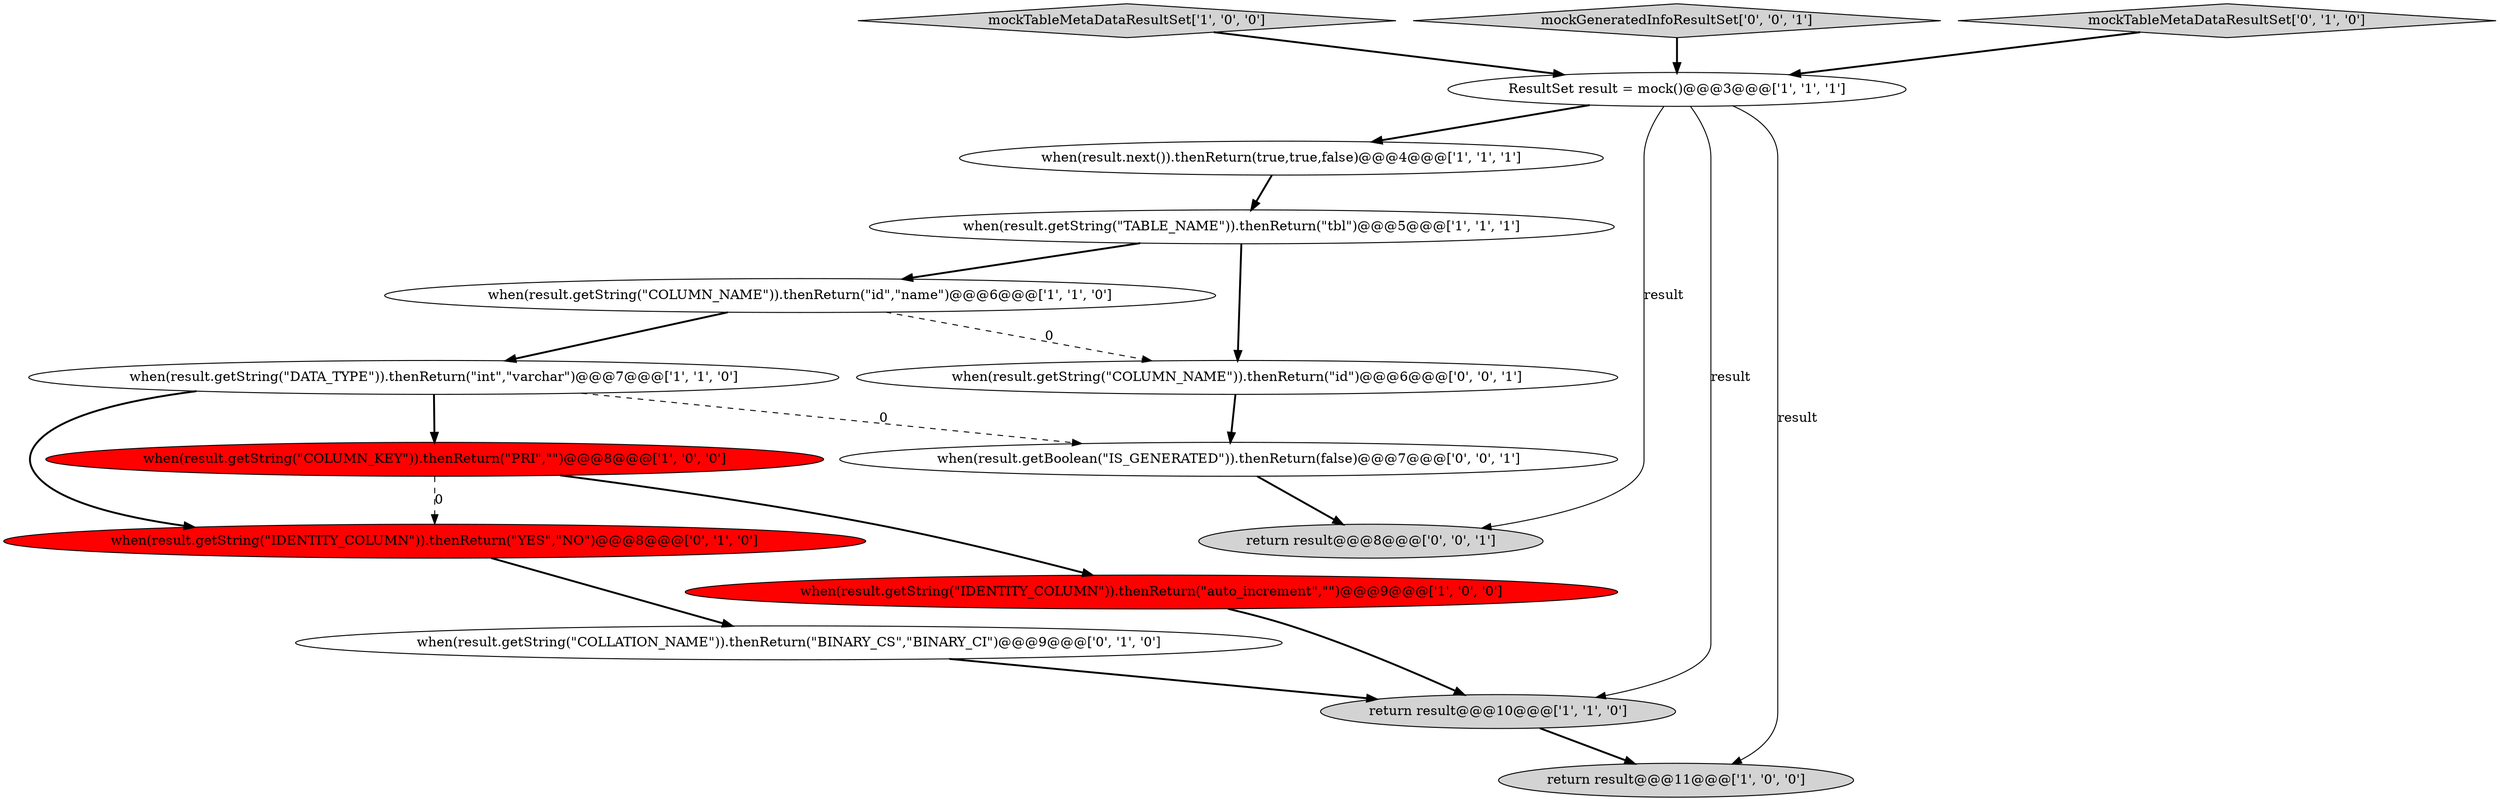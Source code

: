digraph {
9 [style = filled, label = "when(result.getString(\"COLUMN_KEY\")).thenReturn(\"PRI\",\"\")@@@8@@@['1', '0', '0']", fillcolor = red, shape = ellipse image = "AAA1AAABBB1BBB"];
1 [style = filled, label = "return result@@@10@@@['1', '1', '0']", fillcolor = lightgray, shape = ellipse image = "AAA0AAABBB1BBB"];
8 [style = filled, label = "when(result.getString(\"DATA_TYPE\")).thenReturn(\"int\",\"varchar\")@@@7@@@['1', '1', '0']", fillcolor = white, shape = ellipse image = "AAA0AAABBB1BBB"];
0 [style = filled, label = "mockTableMetaDataResultSet['1', '0', '0']", fillcolor = lightgray, shape = diamond image = "AAA0AAABBB1BBB"];
5 [style = filled, label = "when(result.getString(\"TABLE_NAME\")).thenReturn(\"tbl\")@@@5@@@['1', '1', '1']", fillcolor = white, shape = ellipse image = "AAA0AAABBB1BBB"];
6 [style = filled, label = "when(result.getString(\"IDENTITY_COLUMN\")).thenReturn(\"auto_increment\",\"\")@@@9@@@['1', '0', '0']", fillcolor = red, shape = ellipse image = "AAA1AAABBB1BBB"];
12 [style = filled, label = "when(result.getString(\"COLLATION_NAME\")).thenReturn(\"BINARY_CS\",\"BINARY_CI\")@@@9@@@['0', '1', '0']", fillcolor = white, shape = ellipse image = "AAA0AAABBB2BBB"];
10 [style = filled, label = "when(result.getString(\"IDENTITY_COLUMN\")).thenReturn(\"YES\",\"NO\")@@@8@@@['0', '1', '0']", fillcolor = red, shape = ellipse image = "AAA1AAABBB2BBB"];
16 [style = filled, label = "mockGeneratedInfoResultSet['0', '0', '1']", fillcolor = lightgray, shape = diamond image = "AAA0AAABBB3BBB"];
3 [style = filled, label = "when(result.getString(\"COLUMN_NAME\")).thenReturn(\"id\",\"name\")@@@6@@@['1', '1', '0']", fillcolor = white, shape = ellipse image = "AAA0AAABBB1BBB"];
7 [style = filled, label = "when(result.next()).thenReturn(true,true,false)@@@4@@@['1', '1', '1']", fillcolor = white, shape = ellipse image = "AAA0AAABBB1BBB"];
2 [style = filled, label = "return result@@@11@@@['1', '0', '0']", fillcolor = lightgray, shape = ellipse image = "AAA0AAABBB1BBB"];
14 [style = filled, label = "return result@@@8@@@['0', '0', '1']", fillcolor = lightgray, shape = ellipse image = "AAA0AAABBB3BBB"];
11 [style = filled, label = "mockTableMetaDataResultSet['0', '1', '0']", fillcolor = lightgray, shape = diamond image = "AAA0AAABBB2BBB"];
13 [style = filled, label = "when(result.getString(\"COLUMN_NAME\")).thenReturn(\"id\")@@@6@@@['0', '0', '1']", fillcolor = white, shape = ellipse image = "AAA0AAABBB3BBB"];
15 [style = filled, label = "when(result.getBoolean(\"IS_GENERATED\")).thenReturn(false)@@@7@@@['0', '0', '1']", fillcolor = white, shape = ellipse image = "AAA0AAABBB3BBB"];
4 [style = filled, label = "ResultSet result = mock()@@@3@@@['1', '1', '1']", fillcolor = white, shape = ellipse image = "AAA0AAABBB1BBB"];
5->3 [style = bold, label=""];
8->10 [style = bold, label=""];
9->10 [style = dashed, label="0"];
15->14 [style = bold, label=""];
8->15 [style = dashed, label="0"];
11->4 [style = bold, label=""];
3->13 [style = dashed, label="0"];
12->1 [style = bold, label=""];
4->7 [style = bold, label=""];
9->6 [style = bold, label=""];
4->1 [style = solid, label="result"];
6->1 [style = bold, label=""];
7->5 [style = bold, label=""];
0->4 [style = bold, label=""];
10->12 [style = bold, label=""];
4->14 [style = solid, label="result"];
3->8 [style = bold, label=""];
5->13 [style = bold, label=""];
8->9 [style = bold, label=""];
1->2 [style = bold, label=""];
13->15 [style = bold, label=""];
16->4 [style = bold, label=""];
4->2 [style = solid, label="result"];
}
